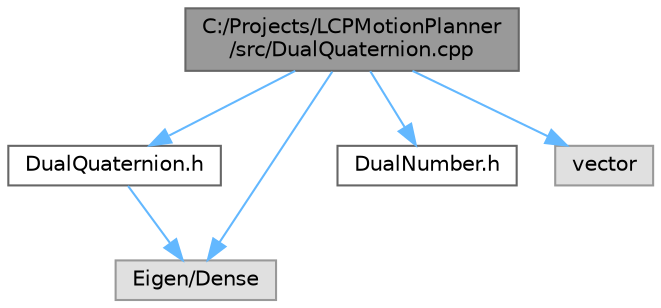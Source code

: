 digraph "C:/Projects/LCPMotionPlanner/src/DualQuaternion.cpp"
{
 // LATEX_PDF_SIZE
  bgcolor="transparent";
  edge [fontname=Helvetica,fontsize=10,labelfontname=Helvetica,labelfontsize=10];
  node [fontname=Helvetica,fontsize=10,shape=box,height=0.2,width=0.4];
  Node1 [label="C:/Projects/LCPMotionPlanner\l/src/DualQuaternion.cpp",height=0.2,width=0.4,color="gray40", fillcolor="grey60", style="filled", fontcolor="black",tooltip=" "];
  Node1 -> Node2 [color="steelblue1",style="solid"];
  Node2 [label="DualQuaternion.h",height=0.2,width=0.4,color="grey40", fillcolor="white", style="filled",URL="$_dual_quaternion_8h.html",tooltip=" "];
  Node2 -> Node3 [color="steelblue1",style="solid"];
  Node3 [label="Eigen/Dense",height=0.2,width=0.4,color="grey60", fillcolor="#E0E0E0", style="filled",tooltip=" "];
  Node1 -> Node4 [color="steelblue1",style="solid"];
  Node4 [label="DualNumber.h",height=0.2,width=0.4,color="grey40", fillcolor="white", style="filled",URL="$_dual_number_8h.html",tooltip=" "];
  Node1 -> Node3 [color="steelblue1",style="solid"];
  Node1 -> Node5 [color="steelblue1",style="solid"];
  Node5 [label="vector",height=0.2,width=0.4,color="grey60", fillcolor="#E0E0E0", style="filled",tooltip=" "];
}
